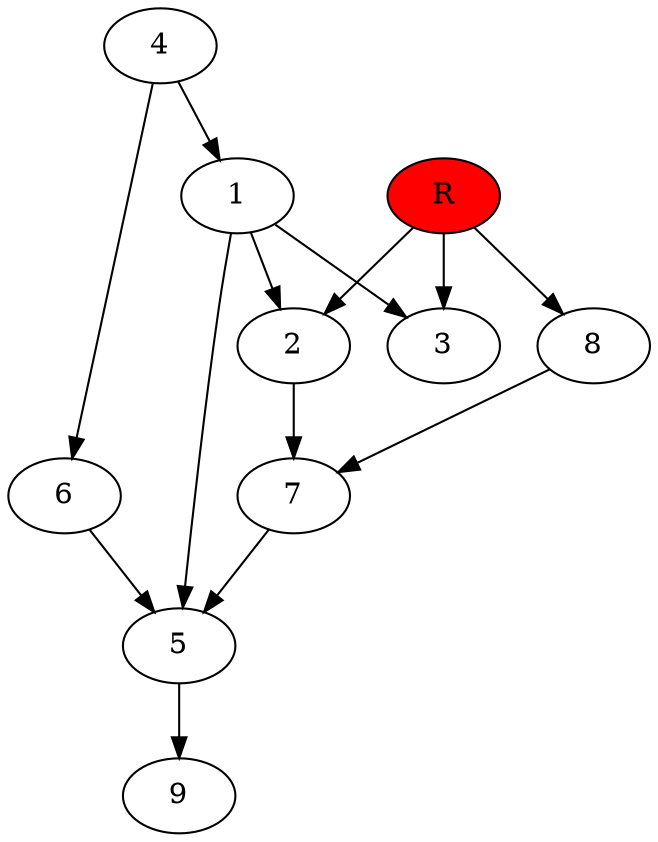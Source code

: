 digraph prb7322 {
	1
	2
	3
	4
	5
	6
	7
	8
	R [fillcolor="#ff0000" style=filled]
	1 -> 2
	1 -> 3
	1 -> 5
	2 -> 7
	4 -> 1
	4 -> 6
	5 -> 9
	6 -> 5
	7 -> 5
	8 -> 7
	R -> 2
	R -> 3
	R -> 8
}
